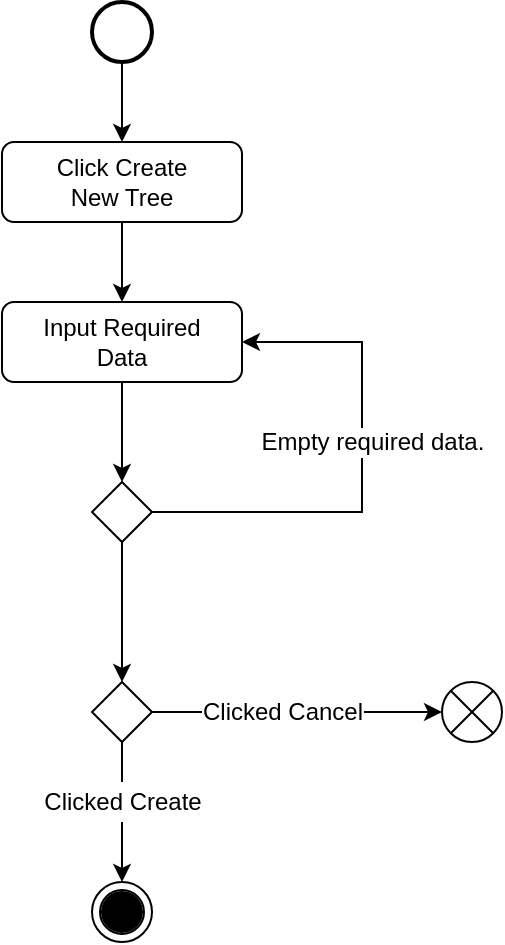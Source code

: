 <mxfile version="15.9.1" type="device"><diagram id="C5RBs43oDa-KdzZeNtuy" name="Page-1"><mxGraphModel dx="1185" dy="627" grid="1" gridSize="10" guides="1" tooltips="1" connect="1" arrows="1" fold="1" page="1" pageScale="1" pageWidth="827" pageHeight="1169" math="0" shadow="0"><root><mxCell id="WIyWlLk6GJQsqaUBKTNV-0"/><mxCell id="WIyWlLk6GJQsqaUBKTNV-1" parent="WIyWlLk6GJQsqaUBKTNV-0"/><mxCell id="cJwE42l60Dfw3lvNjkkL-21" value="" style="ellipse;shape=doubleEllipse;whiteSpace=wrap;html=1;aspect=fixed;rounded=0;shadow=0;labelBackgroundColor=default;sketch=0;" vertex="1" parent="WIyWlLk6GJQsqaUBKTNV-1"><mxGeometry x="185" y="600" width="30" height="30" as="geometry"/></mxCell><mxCell id="cJwE42l60Dfw3lvNjkkL-7" style="edgeStyle=orthogonalEdgeStyle;rounded=0;orthogonalLoop=1;jettySize=auto;html=1;entryX=0.5;entryY=0;entryDx=0;entryDy=0;" edge="1" parent="WIyWlLk6GJQsqaUBKTNV-1" source="WIyWlLk6GJQsqaUBKTNV-3" target="cJwE42l60Dfw3lvNjkkL-6"><mxGeometry relative="1" as="geometry"/></mxCell><mxCell id="WIyWlLk6GJQsqaUBKTNV-3" value="&lt;div&gt;Click Create&lt;/div&gt;&lt;div&gt;New Tree&lt;/div&gt;" style="rounded=1;whiteSpace=wrap;html=1;fontSize=12;glass=0;strokeWidth=1;shadow=0;" parent="WIyWlLk6GJQsqaUBKTNV-1" vertex="1"><mxGeometry x="140" y="230" width="120" height="40" as="geometry"/></mxCell><mxCell id="cJwE42l60Dfw3lvNjkkL-11" style="edgeStyle=orthogonalEdgeStyle;rounded=0;orthogonalLoop=1;jettySize=auto;html=1;exitX=1;exitY=0.5;exitDx=0;exitDy=0;entryX=1;entryY=0.5;entryDx=0;entryDy=0;" edge="1" parent="WIyWlLk6GJQsqaUBKTNV-1" source="WIyWlLk6GJQsqaUBKTNV-6" target="cJwE42l60Dfw3lvNjkkL-6"><mxGeometry relative="1" as="geometry"><mxPoint x="320" y="340" as="targetPoint"/><Array as="points"><mxPoint x="320" y="415"/><mxPoint x="320" y="330"/></Array></mxGeometry></mxCell><mxCell id="cJwE42l60Dfw3lvNjkkL-12" style="edgeStyle=orthogonalEdgeStyle;rounded=0;orthogonalLoop=1;jettySize=auto;html=1;" edge="1" parent="WIyWlLk6GJQsqaUBKTNV-1" source="WIyWlLk6GJQsqaUBKTNV-6"><mxGeometry relative="1" as="geometry"><mxPoint x="200" y="500" as="targetPoint"/></mxGeometry></mxCell><mxCell id="WIyWlLk6GJQsqaUBKTNV-6" value="" style="rhombus;whiteSpace=wrap;html=1;shadow=0;fontFamily=Helvetica;fontSize=12;align=center;strokeWidth=1;spacing=6;spacingTop=-4;" parent="WIyWlLk6GJQsqaUBKTNV-1" vertex="1"><mxGeometry x="185" y="400" width="30" height="30" as="geometry"/></mxCell><mxCell id="cJwE42l60Dfw3lvNjkkL-1" value="" style="verticalLabelPosition=bottom;verticalAlign=top;html=1;shape=mxgraph.flowchart.on-page_reference;fillColor=#000000;" vertex="1" parent="WIyWlLk6GJQsqaUBKTNV-1"><mxGeometry x="190" y="605" width="20" height="20" as="geometry"/></mxCell><mxCell id="cJwE42l60Dfw3lvNjkkL-5" style="edgeStyle=orthogonalEdgeStyle;rounded=0;orthogonalLoop=1;jettySize=auto;html=1;entryX=0.5;entryY=0;entryDx=0;entryDy=0;" edge="1" parent="WIyWlLk6GJQsqaUBKTNV-1" source="cJwE42l60Dfw3lvNjkkL-2" target="WIyWlLk6GJQsqaUBKTNV-3"><mxGeometry relative="1" as="geometry"/></mxCell><mxCell id="cJwE42l60Dfw3lvNjkkL-2" value="" style="strokeWidth=2;html=1;shape=mxgraph.flowchart.start_2;whiteSpace=wrap;" vertex="1" parent="WIyWlLk6GJQsqaUBKTNV-1"><mxGeometry x="185" y="160" width="30" height="30" as="geometry"/></mxCell><mxCell id="cJwE42l60Dfw3lvNjkkL-10" style="edgeStyle=orthogonalEdgeStyle;rounded=0;orthogonalLoop=1;jettySize=auto;html=1;entryX=0.5;entryY=0;entryDx=0;entryDy=0;" edge="1" parent="WIyWlLk6GJQsqaUBKTNV-1" source="cJwE42l60Dfw3lvNjkkL-6" target="WIyWlLk6GJQsqaUBKTNV-6"><mxGeometry relative="1" as="geometry"/></mxCell><mxCell id="cJwE42l60Dfw3lvNjkkL-6" value="&lt;div&gt;Input Required&lt;/div&gt;&lt;div&gt;Data&lt;/div&gt;" style="rounded=1;whiteSpace=wrap;html=1;fontSize=12;glass=0;strokeWidth=1;shadow=0;" vertex="1" parent="WIyWlLk6GJQsqaUBKTNV-1"><mxGeometry x="140" y="310" width="120" height="40" as="geometry"/></mxCell><mxCell id="cJwE42l60Dfw3lvNjkkL-15" style="edgeStyle=orthogonalEdgeStyle;rounded=0;orthogonalLoop=1;jettySize=auto;html=1;entryX=0;entryY=0.5;entryDx=0;entryDy=0;entryPerimeter=0;" edge="1" parent="WIyWlLk6GJQsqaUBKTNV-1" source="cJwE42l60Dfw3lvNjkkL-13" target="cJwE42l60Dfw3lvNjkkL-18"><mxGeometry relative="1" as="geometry"><mxPoint x="360" y="515" as="targetPoint"/></mxGeometry></mxCell><mxCell id="cJwE42l60Dfw3lvNjkkL-22" style="edgeStyle=orthogonalEdgeStyle;rounded=0;orthogonalLoop=1;jettySize=auto;html=1;exitX=0.5;exitY=1;exitDx=0;exitDy=0;entryX=0.5;entryY=0;entryDx=0;entryDy=0;fontColor=#000000;startArrow=none;" edge="1" parent="WIyWlLk6GJQsqaUBKTNV-1" source="cJwE42l60Dfw3lvNjkkL-16" target="cJwE42l60Dfw3lvNjkkL-21"><mxGeometry relative="1" as="geometry"/></mxCell><mxCell id="cJwE42l60Dfw3lvNjkkL-13" value="" style="rhombus;whiteSpace=wrap;html=1;shadow=0;fontFamily=Helvetica;fontSize=12;align=center;strokeWidth=1;spacing=6;spacingTop=-4;" vertex="1" parent="WIyWlLk6GJQsqaUBKTNV-1"><mxGeometry x="185" y="500" width="30" height="30" as="geometry"/></mxCell><mxCell id="cJwE42l60Dfw3lvNjkkL-17" value="Clicked Cancel" style="text;html=1;align=center;verticalAlign=middle;resizable=0;points=[];autosize=1;strokeColor=none;fillColor=none;labelBackgroundColor=default;" vertex="1" parent="WIyWlLk6GJQsqaUBKTNV-1"><mxGeometry x="230" y="505" width="100" height="20" as="geometry"/></mxCell><mxCell id="cJwE42l60Dfw3lvNjkkL-18" value="" style="verticalLabelPosition=bottom;verticalAlign=top;html=1;shape=mxgraph.flowchart.or;rounded=0;shadow=0;labelBackgroundColor=default;sketch=0;fillColor=#FFFFFF;fontColor=#FFFFFF;" vertex="1" parent="WIyWlLk6GJQsqaUBKTNV-1"><mxGeometry x="360" y="500" width="30" height="30" as="geometry"/></mxCell><mxCell id="cJwE42l60Dfw3lvNjkkL-20" value="Empty required data." style="text;html=1;align=center;verticalAlign=middle;resizable=0;points=[];autosize=1;strokeColor=none;fillColor=none;fontColor=#000000;labelBackgroundColor=default;" vertex="1" parent="WIyWlLk6GJQsqaUBKTNV-1"><mxGeometry x="260" y="370" width="130" height="20" as="geometry"/></mxCell><mxCell id="cJwE42l60Dfw3lvNjkkL-16" value="Clicked Create" style="text;html=1;align=center;verticalAlign=middle;resizable=0;points=[];autosize=1;rounded=0;shadow=0;sketch=0;labelBackgroundColor=default;" vertex="1" parent="WIyWlLk6GJQsqaUBKTNV-1"><mxGeometry x="150" y="550" width="100" height="20" as="geometry"/></mxCell><mxCell id="cJwE42l60Dfw3lvNjkkL-23" value="" style="edgeStyle=orthogonalEdgeStyle;rounded=0;orthogonalLoop=1;jettySize=auto;html=1;exitX=0.5;exitY=1;exitDx=0;exitDy=0;entryX=0.5;entryY=0;entryDx=0;entryDy=0;fontColor=#000000;endArrow=none;" edge="1" parent="WIyWlLk6GJQsqaUBKTNV-1" source="cJwE42l60Dfw3lvNjkkL-13" target="cJwE42l60Dfw3lvNjkkL-16"><mxGeometry relative="1" as="geometry"><mxPoint x="200" y="530" as="sourcePoint"/><mxPoint x="200" y="600" as="targetPoint"/></mxGeometry></mxCell></root></mxGraphModel></diagram></mxfile>